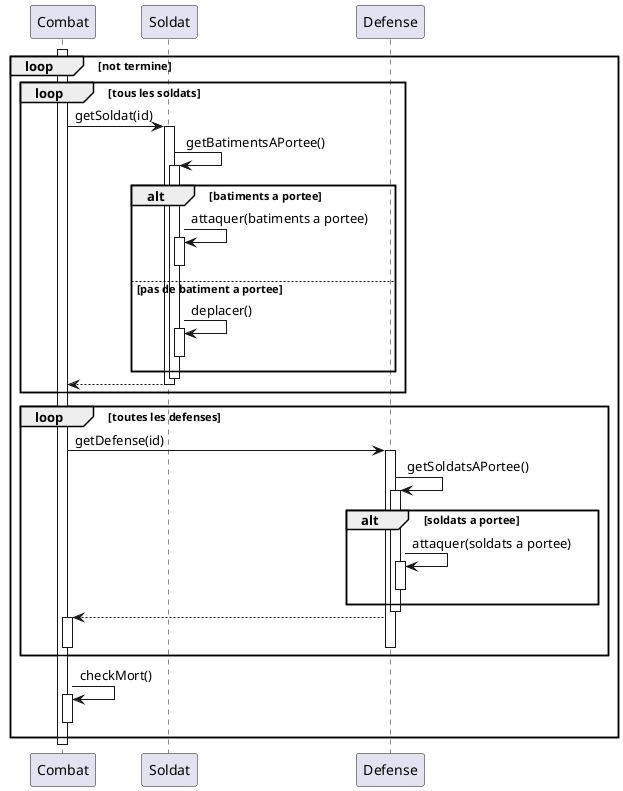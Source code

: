 @startuml
activate Combat
    loop not termine
        loop tous les soldats
            Combat -> Soldat : getSoldat(id)
            activate Soldat
                Soldat -> Soldat : getBatimentsAPortee()
                activate Soldat
                    alt batiments a portee
                        Soldat -> Soldat : attaquer(batiments a portee)
                        activate Soldat
                        deactivate Soldat
                    else pas de batiment a portee
                        Soldat -> Soldat : deplacer()
                        activate Soldat
                        deactivate Soldat
                    end
                deactivate Soldat
                Combat <-- Soldat
            deactivate Soldat
        end

        loop toutes les defenses
            Combat -> Defense : getDefense(id)
            activate Defense
                Defense -> Defense : getSoldatsAPortee()
                activate Defense
                    alt soldats a portee
                        Defense -> Defense : attaquer(soldats a portee)
                        activate Defense
                        deactivate Defense
                    end
                deactivate Defense
                Combat <-- Defense
    activate Combat
    deactivate Combat
            deactivate Defense
        end
        Combat -> Combat : checkMort()
        activate Combat
        deactivate Combat
    end
deactivate Combat
@enduml
